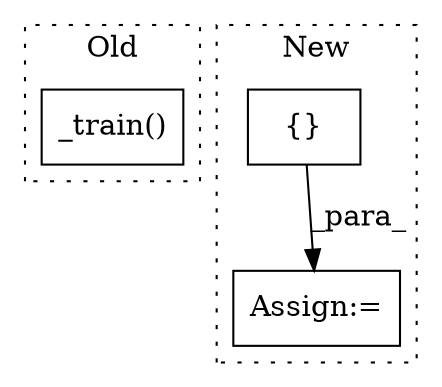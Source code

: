 digraph G {
subgraph cluster0 {
1 [label="_train()" a="75" s="2642" l="13" shape="box"];
label = "Old";
style="dotted";
}
subgraph cluster1 {
2 [label="{}" a="59" s="2783,2800" l="1,0" shape="box"];
3 [label="Assign:=" a="68" s="2760" l="4" shape="box"];
label = "New";
style="dotted";
}
2 -> 3 [label="_para_"];
}
